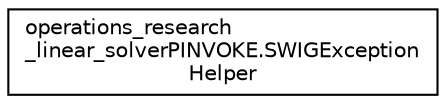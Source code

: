 digraph "Graphical Class Hierarchy"
{
 // LATEX_PDF_SIZE
  edge [fontname="Helvetica",fontsize="10",labelfontname="Helvetica",labelfontsize="10"];
  node [fontname="Helvetica",fontsize="10",shape=record];
  rankdir="LR";
  Node0 [label="operations_research\l_linear_solverPINVOKE.SWIGException\lHelper",height=0.2,width=0.4,color="black", fillcolor="white", style="filled",URL="$classGoogle_1_1OrTools_1_1LinearSolver_1_1operations__research__linear__solverPINVOKE_1_1SWIGExceptionHelper.html",tooltip=" "];
}
